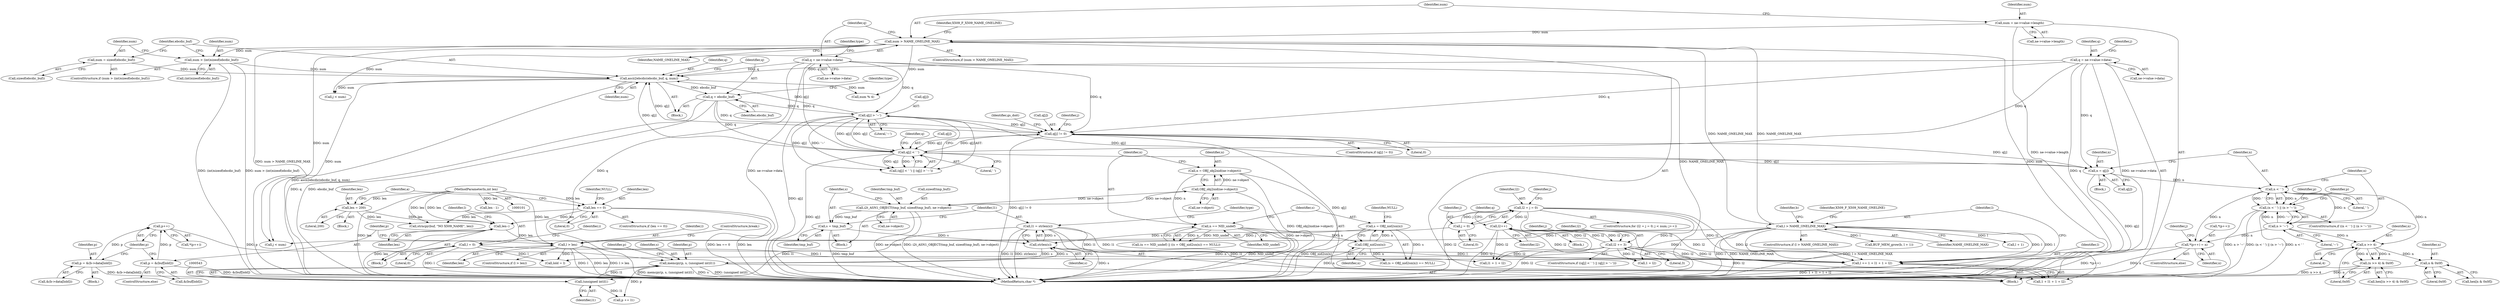 digraph "0_openssl_2919516136a4227d9e6d8f2fe66ef976aaf8c561@array" {
"1000578" [label="(Call,n = q[j])"];
"1000553" [label="(Call,q = ne->value->data)"];
"1000470" [label="(Call,q[j] > '~')"];
"1000274" [label="(Call,q = ne->value->data)"];
"1000321" [label="(Call,q = ebcdic_buf)"];
"1000317" [label="(Call,ascii2ebcdic(ebcdic_buf, q, num))"];
"1000362" [label="(Call,q[j] != 0)"];
"1000465" [label="(Call,q[j] < ' ')"];
"1000307" [label="(Call,num > (int)sizeof(ebcdic_buf))"];
"1000266" [label="(Call,num > NAME_ONELINE_MAX)"];
"1000258" [label="(Call,num = ne->value->length)"];
"1000491" [label="(Call,l > NAME_ONELINE_MAX)"];
"1000481" [label="(Call,l += 1 + l1 + 1 + l2)"];
"1000247" [label="(Call,l1 = strlen(s))"];
"1000249" [label="(Call,strlen(s))"];
"1000231" [label="(Call,s = OBJ_nid2sn(n))"];
"1000233" [label="(Call,OBJ_nid2sn(n))"];
"1000227" [label="(Call,n == NID_undef)"];
"1000219" [label="(Call,n = OBJ_obj2nid(ne->object))"];
"1000221" [label="(Call,OBJ_obj2nid(ne->object))"];
"1000237" [label="(Call,i2t_ASN1_OBJECT(tmp_buf, sizeof(tmp_buf), ne->object))"];
"1000244" [label="(Call,s = tmp_buf)"];
"1000539" [label="(Call,memcpy(p, s, (unsigned int)l1))"];
"1000536" [label="(Call,p++)"];
"1000512" [label="(Call,p = &(b->data[lold]))"];
"1000528" [label="(Call,p = &(buf[lold]))"];
"1000542" [label="(Call,(unsigned int)l1)"];
"1000442" [label="(Call,l2 = j = 0)"];
"1000444" [label="(Call,j = 0)"];
"1000475" [label="(Call,l2 += 3)"];
"1000461" [label="(Call,l2++)"];
"1000196" [label="(Call,l = 0)"];
"1000522" [label="(Call,l > len)"];
"1000194" [label="(Call,len--)"];
"1000155" [label="(Call,len = 200)"];
"1000104" [label="(MethodParameterIn,int len)"];
"1000160" [label="(Call,len == 0)"];
"1000313" [label="(Call,num = sizeof(ebcdic_buf))"];
"1000585" [label="(Call,n < ' ')"];
"1000584" [label="(Call,(n < ' ') || (n > '~'))"];
"1000588" [label="(Call,n > '~')"];
"1000609" [label="(Call,n >> 4)"];
"1000608" [label="(Call,(n >> 4) & 0x0f)"];
"1000619" [label="(Call,n & 0x0f)"];
"1000623" [label="(Call,*(p++) = n)"];
"1000590" [label="(Literal,'~')"];
"1000219" [label="(Call,n = OBJ_obj2nid(ne->object))"];
"1000321" [label="(Call,q = ebcdic_buf)"];
"1000481" [label="(Call,l += 1 + l1 + 1 + l2)"];
"1000248" [label="(Identifier,l1)"];
"1000221" [label="(Call,OBJ_obj2nid(ne->object))"];
"1000162" [label="(Literal,0)"];
"1000168" [label="(Identifier,a)"];
"1000246" [label="(Identifier,tmp_buf)"];
"1000441" [label="(ControlStructure,for (l2 = j = 0; j < num; j++))"];
"1000501" [label="(Identifier,b)"];
"1000624" [label="(Call,*(p++))"];
"1000477" [label="(Literal,3)"];
"1000545" [label="(Call,p += l1)"];
"1000356" [label="(Call,j < num)"];
"1000555" [label="(Call,ne->value->data)"];
"1000522" [label="(Call,l > len)"];
"1000608" [label="(Call,(n >> 4) & 0x0f)"];
"1000475" [label="(Call,l2 += 3)"];
"1000667" [label="(MethodReturn,char *)"];
"1000524" [label="(Identifier,len)"];
"1000194" [label="(Call,len--)"];
"1000313" [label="(Call,num = sizeof(ebcdic_buf))"];
"1000491" [label="(Call,l > NAME_ONELINE_MAX)"];
"1000238" [label="(Identifier,tmp_buf)"];
"1000323" [label="(Identifier,ebcdic_buf)"];
"1000442" [label="(Call,l2 = j = 0)"];
"1000195" [label="(Identifier,len)"];
"1000165" [label="(Identifier,NULL)"];
"1000588" [label="(Call,n > '~')"];
"1000627" [label="(Identifier,n)"];
"1000252" [label="(Identifier,type)"];
"1000307" [label="(Call,num > (int)sizeof(ebcdic_buf))"];
"1000104" [label="(MethodParameterIn,int len)"];
"1000260" [label="(Call,ne->value->length)"];
"1000234" [label="(Identifier,n)"];
"1000134" [label="(Block,)"];
"1000362" [label="(Call,q[j] != 0)"];
"1000540" [label="(Identifier,p)"];
"1000308" [label="(Identifier,num)"];
"1000320" [label="(Identifier,num)"];
"1000284" [label="(Identifier,type)"];
"1000226" [label="(Call,(n == NID_undef) || ((s = OBJ_nid2sn(n)) == NULL))"];
"1000268" [label="(Identifier,NAME_ONELINE_MAX)"];
"1000197" [label="(Identifier,l)"];
"1000315" [label="(Call,sizeof(ebcdic_buf))"];
"1000482" [label="(Identifier,l)"];
"1000322" [label="(Identifier,q)"];
"1000464" [label="(Call,(q[j] < ' ') || (q[j] > '~'))"];
"1000443" [label="(Identifier,l2)"];
"1000259" [label="(Identifier,num)"];
"1000161" [label="(Identifier,len)"];
"1000626" [label="(Identifier,p)"];
"1000446" [label="(Literal,0)"];
"1000244" [label="(Call,s = tmp_buf)"];
"1000249" [label="(Call,strlen(s))"];
"1000220" [label="(Identifier,n)"];
"1000330" [label="(Call,num % 4)"];
"1000237" [label="(Call,i2t_ASN1_OBJECT(tmp_buf, sizeof(tmp_buf), ne->object))"];
"1000155" [label="(Call,len = 200)"];
"1000578" [label="(Call,n = q[j])"];
"1000622" [label="(ControlStructure,else)"];
"1000451" [label="(Identifier,j)"];
"1000241" [label="(Call,ne->object)"];
"1000553" [label="(Call,q = ne->value->data)"];
"1000619" [label="(Call,n & 0x0f)"];
"1000546" [label="(Identifier,p)"];
"1000527" [label="(ControlStructure,else)"];
"1000361" [label="(ControlStructure,if (q[j] != 0))"];
"1000585" [label="(Call,n < ' ')"];
"1000452" [label="(Block,)"];
"1000492" [label="(Identifier,l)"];
"1000245" [label="(Identifier,s)"];
"1000610" [label="(Identifier,n)"];
"1000583" [label="(ControlStructure,if ((n < ' ') || (n > '~')))"];
"1000157" [label="(Literal,200)"];
"1000584" [label="(Call,(n < ' ') || (n > '~'))"];
"1000521" [label="(ControlStructure,if (l > len))"];
"1000606" [label="(Call,hex[(n >> 4) & 0x0f])"];
"1000366" [label="(Literal,0)"];
"1000156" [label="(Identifier,len)"];
"1000327" [label="(Identifier,type)"];
"1000469" [label="(Literal,' ')"];
"1000463" [label="(ControlStructure,if ((q[j] < ' ') || (q[j] > '~')))"];
"1000589" [label="(Identifier,n)"];
"1000239" [label="(Call,sizeof(tmp_buf))"];
"1000514" [label="(Call,&(b->data[lold]))"];
"1000309" [label="(Call,(int)sizeof(ebcdic_buf))"];
"1000181" [label="(Call,strncpy(buf, \"NO X509_NAME\", len))"];
"1000305" [label="(Block,)"];
"1000266" [label="(Call,num > NAME_ONELINE_MAX)"];
"1000258" [label="(Call,num = ne->value->length)"];
"1000467" [label="(Identifier,q)"];
"1000369" [label="(Identifier,gs_doit)"];
"1000490" [label="(ControlStructure,if (l > NAME_ONELINE_MAX))"];
"1000544" [label="(Identifier,l1)"];
"1000623" [label="(Call,*(p++) = n)"];
"1000562" [label="(Identifier,j)"];
"1000444" [label="(Call,j = 0)"];
"1000276" [label="(Call,ne->value->data)"];
"1000228" [label="(Identifier,n)"];
"1000506" [label="(Call,BUF_MEM_grow(b, l + 1))"];
"1000271" [label="(Identifier,X509_F_X509_NAME_ONELINE)"];
"1000318" [label="(Identifier,ebcdic_buf)"];
"1000227" [label="(Call,n == NID_undef)"];
"1000201" [label="(Identifier,i)"];
"1000160" [label="(Call,len == 0)"];
"1000196" [label="(Call,l = 0)"];
"1000537" [label="(Identifier,p)"];
"1000462" [label="(Identifier,l2)"];
"1000461" [label="(Call,l2++)"];
"1000503" [label="(Block,)"];
"1000275" [label="(Identifier,q)"];
"1000535" [label="(Call,*(p++))"];
"1000231" [label="(Call,s = OBJ_nid2sn(n))"];
"1000236" [label="(Block,)"];
"1000487" [label="(Call,1 + l2)"];
"1000539" [label="(Call,memcpy(p, s, (unsigned int)l1))"];
"1000523" [label="(Identifier,l)"];
"1000317" [label="(Call,ascii2ebcdic(ebcdic_buf, q, num))"];
"1000617" [label="(Call,hex[n & 0x0f])"];
"1000472" [label="(Identifier,q)"];
"1000620" [label="(Identifier,n)"];
"1000476" [label="(Identifier,l2)"];
"1000471" [label="(Call,q[j])"];
"1000595" [label="(Identifier,p)"];
"1000483" [label="(Call,1 + l1 + 1 + l2)"];
"1000496" [label="(Identifier,X509_F_X509_NAME_ONELINE)"];
"1000363" [label="(Call,q[j])"];
"1000528" [label="(Call,p = &(buf[lold]))"];
"1000621" [label="(Literal,0x0f)"];
"1000188" [label="(Call,len - 1)"];
"1000586" [label="(Identifier,n)"];
"1000222" [label="(Call,ne->object)"];
"1000568" [label="(Identifier,j)"];
"1000554" [label="(Identifier,q)"];
"1000493" [label="(Identifier,NAME_ONELINE_MAX)"];
"1000360" [label="(Identifier,j)"];
"1000235" [label="(Identifier,NULL)"];
"1000306" [label="(ControlStructure,if (num > (int)sizeof(ebcdic_buf)))"];
"1000542" [label="(Call,(unsigned int)l1)"];
"1000211" [label="(Block,)"];
"1000609" [label="(Call,n >> 4)"];
"1000474" [label="(Literal,'~')"];
"1000508" [label="(Call,l + 1)"];
"1000541" [label="(Identifier,s)"];
"1000448" [label="(Identifier,j)"];
"1000233" [label="(Call,OBJ_nid2sn(n))"];
"1000580" [label="(Call,q[j])"];
"1000105" [label="(Block,)"];
"1000478" [label="(Call,lold = l)"];
"1000230" [label="(Call,(s = OBJ_nid2sn(n)) == NULL)"];
"1000229" [label="(Identifier,NID_undef)"];
"1000445" [label="(Identifier,j)"];
"1000232" [label="(Identifier,s)"];
"1000536" [label="(Call,p++)"];
"1000579" [label="(Identifier,n)"];
"1000267" [label="(Identifier,num)"];
"1000466" [label="(Call,q[j])"];
"1000465" [label="(Call,q[j] < ' ')"];
"1000485" [label="(Call,l1 + 1 + l2)"];
"1000530" [label="(Call,&(buf[lold]))"];
"1000513" [label="(Identifier,p)"];
"1000447" [label="(Call,j < num)"];
"1000159" [label="(ControlStructure,if (len == 0))"];
"1000314" [label="(Identifier,num)"];
"1000587" [label="(Literal,' ')"];
"1000612" [label="(Literal,0x0f)"];
"1000526" [label="(ControlStructure,break;)"];
"1000274" [label="(Call,q = ne->value->data)"];
"1000250" [label="(Identifier,s)"];
"1000247" [label="(Call,l1 = strlen(s))"];
"1000512" [label="(Call,p = &(b->data[lold]))"];
"1000611" [label="(Literal,4)"];
"1000265" [label="(ControlStructure,if (num > NAME_ONELINE_MAX))"];
"1000198" [label="(Literal,0)"];
"1000569" [label="(Block,)"];
"1000529" [label="(Identifier,p)"];
"1000470" [label="(Call,q[j] > '~')"];
"1000319" [label="(Identifier,q)"];
"1000578" -> "1000569"  [label="AST: "];
"1000578" -> "1000580"  [label="CFG: "];
"1000579" -> "1000578"  [label="AST: "];
"1000580" -> "1000578"  [label="AST: "];
"1000586" -> "1000578"  [label="CFG: "];
"1000578" -> "1000667"  [label="DDG: q[j]"];
"1000553" -> "1000578"  [label="DDG: q"];
"1000470" -> "1000578"  [label="DDG: q[j]"];
"1000362" -> "1000578"  [label="DDG: q[j]"];
"1000465" -> "1000578"  [label="DDG: q[j]"];
"1000578" -> "1000585"  [label="DDG: n"];
"1000553" -> "1000211"  [label="AST: "];
"1000553" -> "1000555"  [label="CFG: "];
"1000554" -> "1000553"  [label="AST: "];
"1000555" -> "1000553"  [label="AST: "];
"1000562" -> "1000553"  [label="CFG: "];
"1000553" -> "1000667"  [label="DDG: q"];
"1000553" -> "1000667"  [label="DDG: ne->value->data"];
"1000553" -> "1000317"  [label="DDG: q"];
"1000553" -> "1000362"  [label="DDG: q"];
"1000553" -> "1000465"  [label="DDG: q"];
"1000470" -> "1000464"  [label="AST: "];
"1000470" -> "1000474"  [label="CFG: "];
"1000471" -> "1000470"  [label="AST: "];
"1000474" -> "1000470"  [label="AST: "];
"1000464" -> "1000470"  [label="CFG: "];
"1000470" -> "1000667"  [label="DDG: q[j]"];
"1000470" -> "1000317"  [label="DDG: q[j]"];
"1000470" -> "1000362"  [label="DDG: q[j]"];
"1000470" -> "1000465"  [label="DDG: q[j]"];
"1000470" -> "1000464"  [label="DDG: q[j]"];
"1000470" -> "1000464"  [label="DDG: '~'"];
"1000274" -> "1000470"  [label="DDG: q"];
"1000321" -> "1000470"  [label="DDG: q"];
"1000465" -> "1000470"  [label="DDG: q[j]"];
"1000274" -> "1000211"  [label="AST: "];
"1000274" -> "1000276"  [label="CFG: "];
"1000275" -> "1000274"  [label="AST: "];
"1000276" -> "1000274"  [label="AST: "];
"1000284" -> "1000274"  [label="CFG: "];
"1000274" -> "1000667"  [label="DDG: q"];
"1000274" -> "1000667"  [label="DDG: ne->value->data"];
"1000274" -> "1000317"  [label="DDG: q"];
"1000274" -> "1000362"  [label="DDG: q"];
"1000274" -> "1000465"  [label="DDG: q"];
"1000321" -> "1000305"  [label="AST: "];
"1000321" -> "1000323"  [label="CFG: "];
"1000322" -> "1000321"  [label="AST: "];
"1000323" -> "1000321"  [label="AST: "];
"1000327" -> "1000321"  [label="CFG: "];
"1000321" -> "1000667"  [label="DDG: q"];
"1000321" -> "1000667"  [label="DDG: ebcdic_buf"];
"1000317" -> "1000321"  [label="DDG: ebcdic_buf"];
"1000321" -> "1000362"  [label="DDG: q"];
"1000321" -> "1000465"  [label="DDG: q"];
"1000317" -> "1000305"  [label="AST: "];
"1000317" -> "1000320"  [label="CFG: "];
"1000318" -> "1000317"  [label="AST: "];
"1000319" -> "1000317"  [label="AST: "];
"1000320" -> "1000317"  [label="AST: "];
"1000322" -> "1000317"  [label="CFG: "];
"1000317" -> "1000667"  [label="DDG: ascii2ebcdic(ebcdic_buf, q, num)"];
"1000362" -> "1000317"  [label="DDG: q[j]"];
"1000465" -> "1000317"  [label="DDG: q[j]"];
"1000307" -> "1000317"  [label="DDG: num"];
"1000313" -> "1000317"  [label="DDG: num"];
"1000317" -> "1000330"  [label="DDG: num"];
"1000317" -> "1000356"  [label="DDG: num"];
"1000317" -> "1000447"  [label="DDG: num"];
"1000362" -> "1000361"  [label="AST: "];
"1000362" -> "1000366"  [label="CFG: "];
"1000363" -> "1000362"  [label="AST: "];
"1000366" -> "1000362"  [label="AST: "];
"1000369" -> "1000362"  [label="CFG: "];
"1000360" -> "1000362"  [label="CFG: "];
"1000362" -> "1000667"  [label="DDG: q[j] != 0"];
"1000362" -> "1000667"  [label="DDG: q[j]"];
"1000465" -> "1000362"  [label="DDG: q[j]"];
"1000362" -> "1000465"  [label="DDG: q[j]"];
"1000465" -> "1000464"  [label="AST: "];
"1000465" -> "1000469"  [label="CFG: "];
"1000466" -> "1000465"  [label="AST: "];
"1000469" -> "1000465"  [label="AST: "];
"1000472" -> "1000465"  [label="CFG: "];
"1000464" -> "1000465"  [label="CFG: "];
"1000465" -> "1000667"  [label="DDG: q[j]"];
"1000465" -> "1000464"  [label="DDG: q[j]"];
"1000465" -> "1000464"  [label="DDG: ' '"];
"1000307" -> "1000306"  [label="AST: "];
"1000307" -> "1000309"  [label="CFG: "];
"1000308" -> "1000307"  [label="AST: "];
"1000309" -> "1000307"  [label="AST: "];
"1000314" -> "1000307"  [label="CFG: "];
"1000318" -> "1000307"  [label="CFG: "];
"1000307" -> "1000667"  [label="DDG: (int)sizeof(ebcdic_buf)"];
"1000307" -> "1000667"  [label="DDG: num > (int)sizeof(ebcdic_buf)"];
"1000266" -> "1000307"  [label="DDG: num"];
"1000266" -> "1000265"  [label="AST: "];
"1000266" -> "1000268"  [label="CFG: "];
"1000267" -> "1000266"  [label="AST: "];
"1000268" -> "1000266"  [label="AST: "];
"1000271" -> "1000266"  [label="CFG: "];
"1000275" -> "1000266"  [label="CFG: "];
"1000266" -> "1000667"  [label="DDG: NAME_ONELINE_MAX"];
"1000266" -> "1000667"  [label="DDG: num"];
"1000266" -> "1000667"  [label="DDG: num > NAME_ONELINE_MAX"];
"1000258" -> "1000266"  [label="DDG: num"];
"1000491" -> "1000266"  [label="DDG: NAME_ONELINE_MAX"];
"1000266" -> "1000330"  [label="DDG: num"];
"1000266" -> "1000356"  [label="DDG: num"];
"1000266" -> "1000447"  [label="DDG: num"];
"1000266" -> "1000491"  [label="DDG: NAME_ONELINE_MAX"];
"1000258" -> "1000211"  [label="AST: "];
"1000258" -> "1000260"  [label="CFG: "];
"1000259" -> "1000258"  [label="AST: "];
"1000260" -> "1000258"  [label="AST: "];
"1000267" -> "1000258"  [label="CFG: "];
"1000258" -> "1000667"  [label="DDG: ne->value->length"];
"1000491" -> "1000490"  [label="AST: "];
"1000491" -> "1000493"  [label="CFG: "];
"1000492" -> "1000491"  [label="AST: "];
"1000493" -> "1000491"  [label="AST: "];
"1000496" -> "1000491"  [label="CFG: "];
"1000501" -> "1000491"  [label="CFG: "];
"1000491" -> "1000667"  [label="DDG: NAME_ONELINE_MAX"];
"1000491" -> "1000667"  [label="DDG: l > NAME_ONELINE_MAX"];
"1000491" -> "1000667"  [label="DDG: l"];
"1000491" -> "1000478"  [label="DDG: l"];
"1000491" -> "1000481"  [label="DDG: l"];
"1000481" -> "1000491"  [label="DDG: l"];
"1000491" -> "1000506"  [label="DDG: l"];
"1000491" -> "1000508"  [label="DDG: l"];
"1000491" -> "1000522"  [label="DDG: l"];
"1000481" -> "1000211"  [label="AST: "];
"1000481" -> "1000483"  [label="CFG: "];
"1000482" -> "1000481"  [label="AST: "];
"1000483" -> "1000481"  [label="AST: "];
"1000492" -> "1000481"  [label="CFG: "];
"1000481" -> "1000667"  [label="DDG: 1 + l1 + 1 + l2"];
"1000247" -> "1000481"  [label="DDG: l1"];
"1000442" -> "1000481"  [label="DDG: l2"];
"1000475" -> "1000481"  [label="DDG: l2"];
"1000461" -> "1000481"  [label="DDG: l2"];
"1000196" -> "1000481"  [label="DDG: l"];
"1000522" -> "1000481"  [label="DDG: l"];
"1000247" -> "1000211"  [label="AST: "];
"1000247" -> "1000249"  [label="CFG: "];
"1000248" -> "1000247"  [label="AST: "];
"1000249" -> "1000247"  [label="AST: "];
"1000252" -> "1000247"  [label="CFG: "];
"1000247" -> "1000667"  [label="DDG: l1"];
"1000247" -> "1000667"  [label="DDG: strlen(s)"];
"1000249" -> "1000247"  [label="DDG: s"];
"1000247" -> "1000483"  [label="DDG: l1"];
"1000247" -> "1000485"  [label="DDG: l1"];
"1000247" -> "1000542"  [label="DDG: l1"];
"1000249" -> "1000250"  [label="CFG: "];
"1000250" -> "1000249"  [label="AST: "];
"1000249" -> "1000667"  [label="DDG: s"];
"1000231" -> "1000249"  [label="DDG: s"];
"1000244" -> "1000249"  [label="DDG: s"];
"1000539" -> "1000249"  [label="DDG: s"];
"1000249" -> "1000539"  [label="DDG: s"];
"1000231" -> "1000230"  [label="AST: "];
"1000231" -> "1000233"  [label="CFG: "];
"1000232" -> "1000231"  [label="AST: "];
"1000233" -> "1000231"  [label="AST: "];
"1000235" -> "1000231"  [label="CFG: "];
"1000231" -> "1000667"  [label="DDG: OBJ_nid2sn(n)"];
"1000231" -> "1000230"  [label="DDG: s"];
"1000233" -> "1000231"  [label="DDG: n"];
"1000233" -> "1000234"  [label="CFG: "];
"1000234" -> "1000233"  [label="AST: "];
"1000233" -> "1000667"  [label="DDG: n"];
"1000233" -> "1000230"  [label="DDG: n"];
"1000227" -> "1000233"  [label="DDG: n"];
"1000227" -> "1000226"  [label="AST: "];
"1000227" -> "1000229"  [label="CFG: "];
"1000228" -> "1000227"  [label="AST: "];
"1000229" -> "1000227"  [label="AST: "];
"1000232" -> "1000227"  [label="CFG: "];
"1000226" -> "1000227"  [label="CFG: "];
"1000227" -> "1000667"  [label="DDG: n"];
"1000227" -> "1000667"  [label="DDG: NID_undef"];
"1000227" -> "1000226"  [label="DDG: n"];
"1000227" -> "1000226"  [label="DDG: NID_undef"];
"1000219" -> "1000227"  [label="DDG: n"];
"1000219" -> "1000211"  [label="AST: "];
"1000219" -> "1000221"  [label="CFG: "];
"1000220" -> "1000219"  [label="AST: "];
"1000221" -> "1000219"  [label="AST: "];
"1000228" -> "1000219"  [label="CFG: "];
"1000219" -> "1000667"  [label="DDG: OBJ_obj2nid(ne->object)"];
"1000221" -> "1000219"  [label="DDG: ne->object"];
"1000221" -> "1000222"  [label="CFG: "];
"1000222" -> "1000221"  [label="AST: "];
"1000221" -> "1000667"  [label="DDG: ne->object"];
"1000237" -> "1000221"  [label="DDG: ne->object"];
"1000221" -> "1000237"  [label="DDG: ne->object"];
"1000237" -> "1000236"  [label="AST: "];
"1000237" -> "1000241"  [label="CFG: "];
"1000238" -> "1000237"  [label="AST: "];
"1000239" -> "1000237"  [label="AST: "];
"1000241" -> "1000237"  [label="AST: "];
"1000245" -> "1000237"  [label="CFG: "];
"1000237" -> "1000667"  [label="DDG: i2t_ASN1_OBJECT(tmp_buf, sizeof(tmp_buf), ne->object)"];
"1000237" -> "1000667"  [label="DDG: ne->object"];
"1000237" -> "1000244"  [label="DDG: tmp_buf"];
"1000244" -> "1000236"  [label="AST: "];
"1000244" -> "1000246"  [label="CFG: "];
"1000245" -> "1000244"  [label="AST: "];
"1000246" -> "1000244"  [label="AST: "];
"1000248" -> "1000244"  [label="CFG: "];
"1000244" -> "1000667"  [label="DDG: tmp_buf"];
"1000539" -> "1000211"  [label="AST: "];
"1000539" -> "1000542"  [label="CFG: "];
"1000540" -> "1000539"  [label="AST: "];
"1000541" -> "1000539"  [label="AST: "];
"1000542" -> "1000539"  [label="AST: "];
"1000546" -> "1000539"  [label="CFG: "];
"1000539" -> "1000667"  [label="DDG: (unsigned int)l1"];
"1000539" -> "1000667"  [label="DDG: memcpy(p, s, (unsigned int)l1)"];
"1000539" -> "1000667"  [label="DDG: s"];
"1000536" -> "1000539"  [label="DDG: p"];
"1000542" -> "1000539"  [label="DDG: l1"];
"1000539" -> "1000545"  [label="DDG: p"];
"1000536" -> "1000535"  [label="AST: "];
"1000536" -> "1000537"  [label="CFG: "];
"1000537" -> "1000536"  [label="AST: "];
"1000535" -> "1000536"  [label="CFG: "];
"1000512" -> "1000536"  [label="DDG: p"];
"1000528" -> "1000536"  [label="DDG: p"];
"1000512" -> "1000503"  [label="AST: "];
"1000512" -> "1000514"  [label="CFG: "];
"1000513" -> "1000512"  [label="AST: "];
"1000514" -> "1000512"  [label="AST: "];
"1000537" -> "1000512"  [label="CFG: "];
"1000512" -> "1000667"  [label="DDG: &(b->data[lold])"];
"1000528" -> "1000527"  [label="AST: "];
"1000528" -> "1000530"  [label="CFG: "];
"1000529" -> "1000528"  [label="AST: "];
"1000530" -> "1000528"  [label="AST: "];
"1000537" -> "1000528"  [label="CFG: "];
"1000528" -> "1000667"  [label="DDG: &(buf[lold])"];
"1000542" -> "1000544"  [label="CFG: "];
"1000543" -> "1000542"  [label="AST: "];
"1000544" -> "1000542"  [label="AST: "];
"1000542" -> "1000545"  [label="DDG: l1"];
"1000442" -> "1000441"  [label="AST: "];
"1000442" -> "1000444"  [label="CFG: "];
"1000443" -> "1000442"  [label="AST: "];
"1000444" -> "1000442"  [label="AST: "];
"1000448" -> "1000442"  [label="CFG: "];
"1000442" -> "1000667"  [label="DDG: l2"];
"1000444" -> "1000442"  [label="DDG: j"];
"1000442" -> "1000461"  [label="DDG: l2"];
"1000442" -> "1000483"  [label="DDG: l2"];
"1000442" -> "1000485"  [label="DDG: l2"];
"1000442" -> "1000487"  [label="DDG: l2"];
"1000444" -> "1000446"  [label="CFG: "];
"1000445" -> "1000444"  [label="AST: "];
"1000446" -> "1000444"  [label="AST: "];
"1000444" -> "1000447"  [label="DDG: j"];
"1000475" -> "1000463"  [label="AST: "];
"1000475" -> "1000477"  [label="CFG: "];
"1000476" -> "1000475"  [label="AST: "];
"1000477" -> "1000475"  [label="AST: "];
"1000451" -> "1000475"  [label="CFG: "];
"1000475" -> "1000667"  [label="DDG: l2"];
"1000475" -> "1000461"  [label="DDG: l2"];
"1000461" -> "1000475"  [label="DDG: l2"];
"1000475" -> "1000483"  [label="DDG: l2"];
"1000475" -> "1000485"  [label="DDG: l2"];
"1000475" -> "1000487"  [label="DDG: l2"];
"1000461" -> "1000452"  [label="AST: "];
"1000461" -> "1000462"  [label="CFG: "];
"1000462" -> "1000461"  [label="AST: "];
"1000467" -> "1000461"  [label="CFG: "];
"1000461" -> "1000667"  [label="DDG: l2"];
"1000461" -> "1000483"  [label="DDG: l2"];
"1000461" -> "1000485"  [label="DDG: l2"];
"1000461" -> "1000487"  [label="DDG: l2"];
"1000196" -> "1000105"  [label="AST: "];
"1000196" -> "1000198"  [label="CFG: "];
"1000197" -> "1000196"  [label="AST: "];
"1000198" -> "1000196"  [label="AST: "];
"1000201" -> "1000196"  [label="CFG: "];
"1000196" -> "1000667"  [label="DDG: l"];
"1000196" -> "1000478"  [label="DDG: l"];
"1000522" -> "1000521"  [label="AST: "];
"1000522" -> "1000524"  [label="CFG: "];
"1000523" -> "1000522"  [label="AST: "];
"1000524" -> "1000522"  [label="AST: "];
"1000526" -> "1000522"  [label="CFG: "];
"1000529" -> "1000522"  [label="CFG: "];
"1000522" -> "1000667"  [label="DDG: len"];
"1000522" -> "1000667"  [label="DDG: l > len"];
"1000522" -> "1000667"  [label="DDG: l"];
"1000522" -> "1000478"  [label="DDG: l"];
"1000194" -> "1000522"  [label="DDG: len"];
"1000104" -> "1000522"  [label="DDG: len"];
"1000194" -> "1000105"  [label="AST: "];
"1000194" -> "1000195"  [label="CFG: "];
"1000195" -> "1000194"  [label="AST: "];
"1000197" -> "1000194"  [label="CFG: "];
"1000194" -> "1000667"  [label="DDG: len"];
"1000155" -> "1000194"  [label="DDG: len"];
"1000160" -> "1000194"  [label="DDG: len"];
"1000104" -> "1000194"  [label="DDG: len"];
"1000155" -> "1000134"  [label="AST: "];
"1000155" -> "1000157"  [label="CFG: "];
"1000156" -> "1000155"  [label="AST: "];
"1000157" -> "1000155"  [label="AST: "];
"1000168" -> "1000155"  [label="CFG: "];
"1000104" -> "1000155"  [label="DDG: len"];
"1000155" -> "1000181"  [label="DDG: len"];
"1000104" -> "1000101"  [label="AST: "];
"1000104" -> "1000667"  [label="DDG: len"];
"1000104" -> "1000160"  [label="DDG: len"];
"1000104" -> "1000181"  [label="DDG: len"];
"1000104" -> "1000188"  [label="DDG: len"];
"1000160" -> "1000159"  [label="AST: "];
"1000160" -> "1000162"  [label="CFG: "];
"1000161" -> "1000160"  [label="AST: "];
"1000162" -> "1000160"  [label="AST: "];
"1000165" -> "1000160"  [label="CFG: "];
"1000168" -> "1000160"  [label="CFG: "];
"1000160" -> "1000667"  [label="DDG: len == 0"];
"1000160" -> "1000667"  [label="DDG: len"];
"1000160" -> "1000181"  [label="DDG: len"];
"1000313" -> "1000306"  [label="AST: "];
"1000313" -> "1000315"  [label="CFG: "];
"1000314" -> "1000313"  [label="AST: "];
"1000315" -> "1000313"  [label="AST: "];
"1000318" -> "1000313"  [label="CFG: "];
"1000585" -> "1000584"  [label="AST: "];
"1000585" -> "1000587"  [label="CFG: "];
"1000586" -> "1000585"  [label="AST: "];
"1000587" -> "1000585"  [label="AST: "];
"1000589" -> "1000585"  [label="CFG: "];
"1000584" -> "1000585"  [label="CFG: "];
"1000585" -> "1000584"  [label="DDG: n"];
"1000585" -> "1000584"  [label="DDG: ' '"];
"1000585" -> "1000588"  [label="DDG: n"];
"1000585" -> "1000609"  [label="DDG: n"];
"1000585" -> "1000623"  [label="DDG: n"];
"1000584" -> "1000583"  [label="AST: "];
"1000584" -> "1000588"  [label="CFG: "];
"1000588" -> "1000584"  [label="AST: "];
"1000595" -> "1000584"  [label="CFG: "];
"1000626" -> "1000584"  [label="CFG: "];
"1000584" -> "1000667"  [label="DDG: n > '~'"];
"1000584" -> "1000667"  [label="DDG: (n < ' ') || (n > '~')"];
"1000584" -> "1000667"  [label="DDG: n < ' '"];
"1000588" -> "1000584"  [label="DDG: n"];
"1000588" -> "1000584"  [label="DDG: '~'"];
"1000588" -> "1000590"  [label="CFG: "];
"1000589" -> "1000588"  [label="AST: "];
"1000590" -> "1000588"  [label="AST: "];
"1000588" -> "1000609"  [label="DDG: n"];
"1000588" -> "1000623"  [label="DDG: n"];
"1000609" -> "1000608"  [label="AST: "];
"1000609" -> "1000611"  [label="CFG: "];
"1000610" -> "1000609"  [label="AST: "];
"1000611" -> "1000609"  [label="AST: "];
"1000612" -> "1000609"  [label="CFG: "];
"1000609" -> "1000608"  [label="DDG: n"];
"1000609" -> "1000608"  [label="DDG: 4"];
"1000609" -> "1000619"  [label="DDG: n"];
"1000608" -> "1000606"  [label="AST: "];
"1000608" -> "1000612"  [label="CFG: "];
"1000612" -> "1000608"  [label="AST: "];
"1000606" -> "1000608"  [label="CFG: "];
"1000608" -> "1000667"  [label="DDG: n >> 4"];
"1000619" -> "1000617"  [label="AST: "];
"1000619" -> "1000621"  [label="CFG: "];
"1000620" -> "1000619"  [label="AST: "];
"1000621" -> "1000619"  [label="AST: "];
"1000617" -> "1000619"  [label="CFG: "];
"1000619" -> "1000667"  [label="DDG: n"];
"1000623" -> "1000622"  [label="AST: "];
"1000623" -> "1000627"  [label="CFG: "];
"1000624" -> "1000623"  [label="AST: "];
"1000627" -> "1000623"  [label="AST: "];
"1000568" -> "1000623"  [label="CFG: "];
"1000623" -> "1000667"  [label="DDG: *(p++)"];
"1000623" -> "1000667"  [label="DDG: n"];
}
